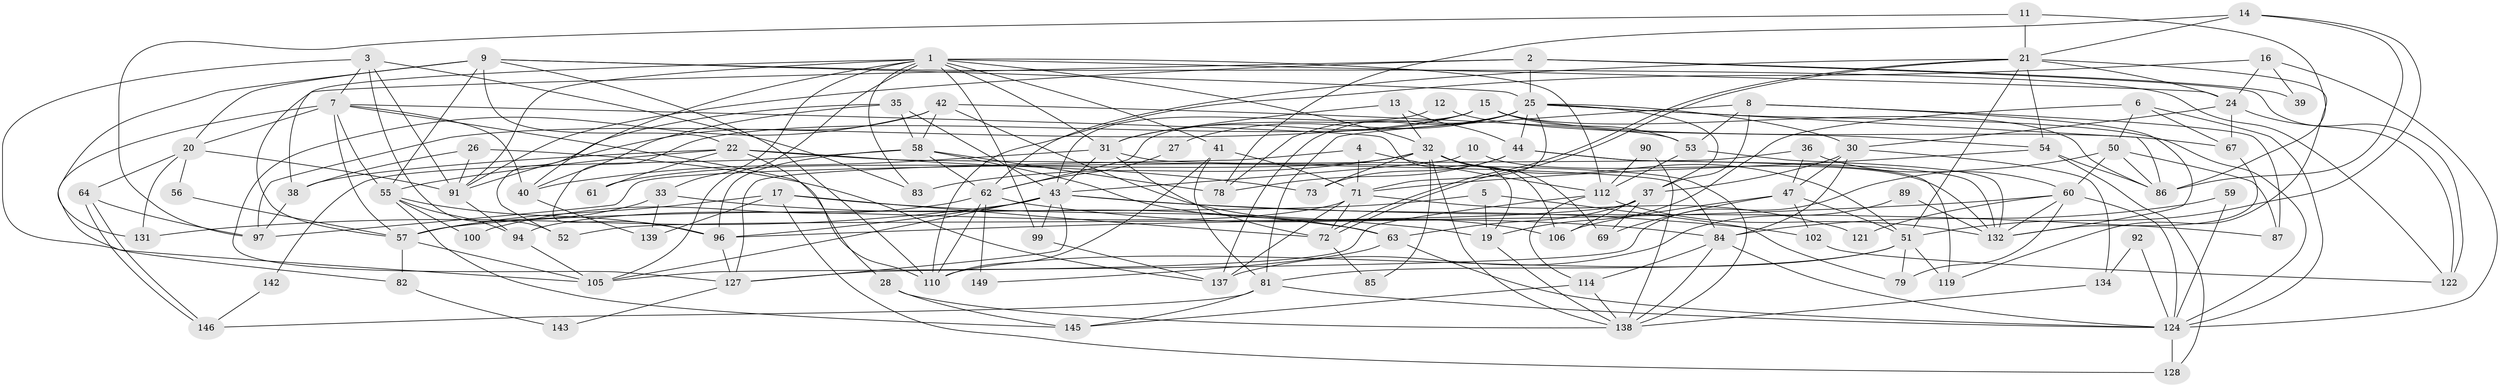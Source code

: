 // original degree distribution, {10: 0.006711409395973154, 5: 0.174496644295302, 3: 0.2550335570469799, 2: 0.174496644295302, 4: 0.22818791946308725, 6: 0.11409395973154363, 7: 0.026845637583892617, 8: 0.020134228187919462}
// Generated by graph-tools (version 1.1) at 2025/11/02/27/25 16:11:17]
// undirected, 102 vertices, 246 edges
graph export_dot {
graph [start="1"]
  node [color=gray90,style=filled];
  1 [super="+111"];
  2 [super="+29"];
  3 [super="+136"];
  4 [super="+23"];
  5;
  6 [super="+140"];
  7 [super="+45"];
  8 [super="+116"];
  9 [super="+107"];
  10;
  11;
  12;
  13;
  14 [super="+49"];
  15 [super="+18"];
  16;
  17;
  19 [super="+48"];
  20;
  21 [super="+113"];
  22 [super="+34"];
  24 [super="+129"];
  25 [super="+123"];
  26;
  27;
  28;
  30;
  31 [super="+70"];
  32 [super="+108"];
  33 [super="+46"];
  35;
  36;
  37 [super="+101"];
  38 [super="+74"];
  39;
  40;
  41 [super="+65"];
  42 [super="+103"];
  43 [super="+118"];
  44 [super="+109"];
  47 [super="+76"];
  50 [super="+68"];
  51 [super="+75"];
  52;
  53 [super="+120"];
  54 [super="+88"];
  55 [super="+77"];
  56;
  57 [super="+115"];
  58 [super="+66"];
  59;
  60 [super="+126"];
  61;
  62 [super="+133"];
  63 [super="+104"];
  64;
  67 [super="+95"];
  69;
  71;
  72;
  73 [super="+80"];
  78;
  79;
  81 [super="+93"];
  82;
  83;
  84 [super="+130"];
  85;
  86;
  87;
  89;
  90;
  91 [super="+98"];
  92;
  94;
  96 [super="+144"];
  97 [super="+117"];
  99;
  100;
  102;
  105;
  106;
  110 [super="+125"];
  112 [super="+135"];
  114;
  119;
  121;
  122;
  124 [super="+141"];
  127;
  128;
  131;
  132 [super="+147"];
  134;
  137;
  138 [super="+148"];
  139;
  142;
  143;
  145;
  146;
  149;
  1 -- 99;
  1 -- 40;
  1 -- 31;
  1 -- 32;
  1 -- 33;
  1 -- 41;
  1 -- 83;
  1 -- 112;
  1 -- 24;
  1 -- 91;
  1 -- 38;
  1 -- 105;
  2 -- 25;
  2 -- 39;
  2 -- 122;
  2 -- 91;
  2 -- 57;
  3 -- 7;
  3 -- 91;
  3 -- 105;
  3 -- 83;
  3 -- 52;
  4 -- 127;
  4 -- 112;
  4 -- 71;
  5 -- 79;
  5 -- 19;
  5 -- 57;
  6 -- 67;
  6 -- 124;
  6 -- 19;
  6 -- 50;
  7 -- 19 [weight=2];
  7 -- 40;
  7 -- 110;
  7 -- 55;
  7 -- 82;
  7 -- 20;
  7 -- 57;
  8 -- 87;
  8 -- 81;
  8 -- 132;
  8 -- 37;
  8 -- 53;
  9 -- 131;
  9 -- 20;
  9 -- 22;
  9 -- 122;
  9 -- 25;
  9 -- 55;
  9 -- 110;
  10 -- 132;
  10 -- 43;
  11 -- 86;
  11 -- 21;
  11 -- 97;
  12 -- 43;
  12 -- 54;
  13 -- 32;
  13 -- 44;
  13 -- 31;
  14 -- 86;
  14 -- 78;
  14 -- 51;
  14 -- 21;
  15 -- 97;
  15 -- 86;
  15 -- 67;
  15 -- 53;
  15 -- 31;
  15 -- 62;
  16 -- 110;
  16 -- 24;
  16 -- 39;
  16 -- 124;
  17 -- 72;
  17 -- 128;
  17 -- 139;
  17 -- 57;
  17 -- 19;
  19 -- 138;
  20 -- 56;
  20 -- 64;
  20 -- 131;
  20 -- 91;
  21 -- 72;
  21 -- 72;
  21 -- 119;
  21 -- 51;
  21 -- 24;
  21 -- 62;
  21 -- 54;
  22 -- 84;
  22 -- 61;
  22 -- 28;
  22 -- 55;
  22 -- 38;
  22 -- 73;
  24 -- 30;
  24 -- 67;
  24 -- 122;
  25 -- 78;
  25 -- 71;
  25 -- 124;
  25 -- 96;
  25 -- 137;
  25 -- 86;
  25 -- 27;
  25 -- 30;
  25 -- 44;
  25 -- 37;
  26 -- 137;
  26 -- 91;
  26 -- 38;
  27 -- 62;
  28 -- 145;
  28 -- 138;
  30 -- 47;
  30 -- 134;
  30 -- 84;
  30 -- 37;
  31 -- 40;
  31 -- 138;
  31 -- 72;
  31 -- 43;
  32 -- 73;
  32 -- 85;
  32 -- 83;
  32 -- 51;
  32 -- 69;
  32 -- 106;
  32 -- 61;
  32 -- 138;
  33 -- 139;
  33 -- 57;
  33 -- 63;
  35 -- 43;
  35 -- 58;
  35 -- 40;
  35 -- 52;
  36 -- 60;
  36 -- 47;
  36 -- 97;
  37 -- 52;
  37 -- 69;
  37 -- 106;
  37 -- 63;
  38 -- 97;
  40 -- 139;
  41 -- 71;
  41 -- 81;
  41 -- 110;
  42 -- 106 [weight=2];
  42 -- 58;
  42 -- 127;
  42 -- 91;
  42 -- 53;
  43 -- 102;
  43 -- 96;
  43 -- 127;
  43 -- 131;
  43 -- 99;
  43 -- 87;
  43 -- 105;
  44 -- 119;
  44 -- 132;
  44 -- 78;
  44 -- 73;
  47 -- 106;
  47 -- 69;
  47 -- 51;
  47 -- 102;
  50 -- 87;
  50 -- 60;
  50 -- 105;
  50 -- 86;
  51 -- 79;
  51 -- 119;
  51 -- 81;
  51 -- 110;
  53 -- 112;
  53 -- 132;
  54 -- 71;
  54 -- 128;
  54 -- 86;
  55 -- 96;
  55 -- 94;
  55 -- 145;
  55 -- 100;
  56 -- 57;
  57 -- 82;
  57 -- 105;
  58 -- 63;
  58 -- 78;
  58 -- 142;
  58 -- 96;
  58 -- 62;
  59 -- 124;
  59 -- 84;
  60 -- 132;
  60 -- 96;
  60 -- 121;
  60 -- 79;
  60 -- 124;
  62 -- 84;
  62 -- 110;
  62 -- 149 [weight=2];
  62 -- 100;
  63 -- 149;
  63 -- 124;
  64 -- 146;
  64 -- 146;
  64 -- 97;
  67 -- 132;
  71 -- 72;
  71 -- 94;
  71 -- 121;
  71 -- 137;
  72 -- 85;
  81 -- 145;
  81 -- 146;
  81 -- 124;
  82 -- 143;
  84 -- 124;
  84 -- 114;
  84 -- 138;
  89 -- 132;
  89 -- 137;
  90 -- 112;
  90 -- 138;
  91 -- 94;
  92 -- 134;
  92 -- 124;
  94 -- 105;
  96 -- 127;
  99 -- 137;
  102 -- 122;
  112 -- 114;
  112 -- 132;
  112 -- 127;
  114 -- 138;
  114 -- 145;
  124 -- 128;
  127 -- 143;
  134 -- 138;
  142 -- 146;
}
